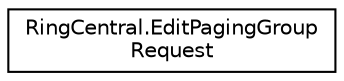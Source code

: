digraph "Graphical Class Hierarchy"
{
 // LATEX_PDF_SIZE
  edge [fontname="Helvetica",fontsize="10",labelfontname="Helvetica",labelfontsize="10"];
  node [fontname="Helvetica",fontsize="10",shape=record];
  rankdir="LR";
  Node0 [label="RingCentral.EditPagingGroup\lRequest",height=0.2,width=0.4,color="black", fillcolor="white", style="filled",URL="$classRingCentral_1_1EditPagingGroupRequest.html",tooltip=" "];
}
